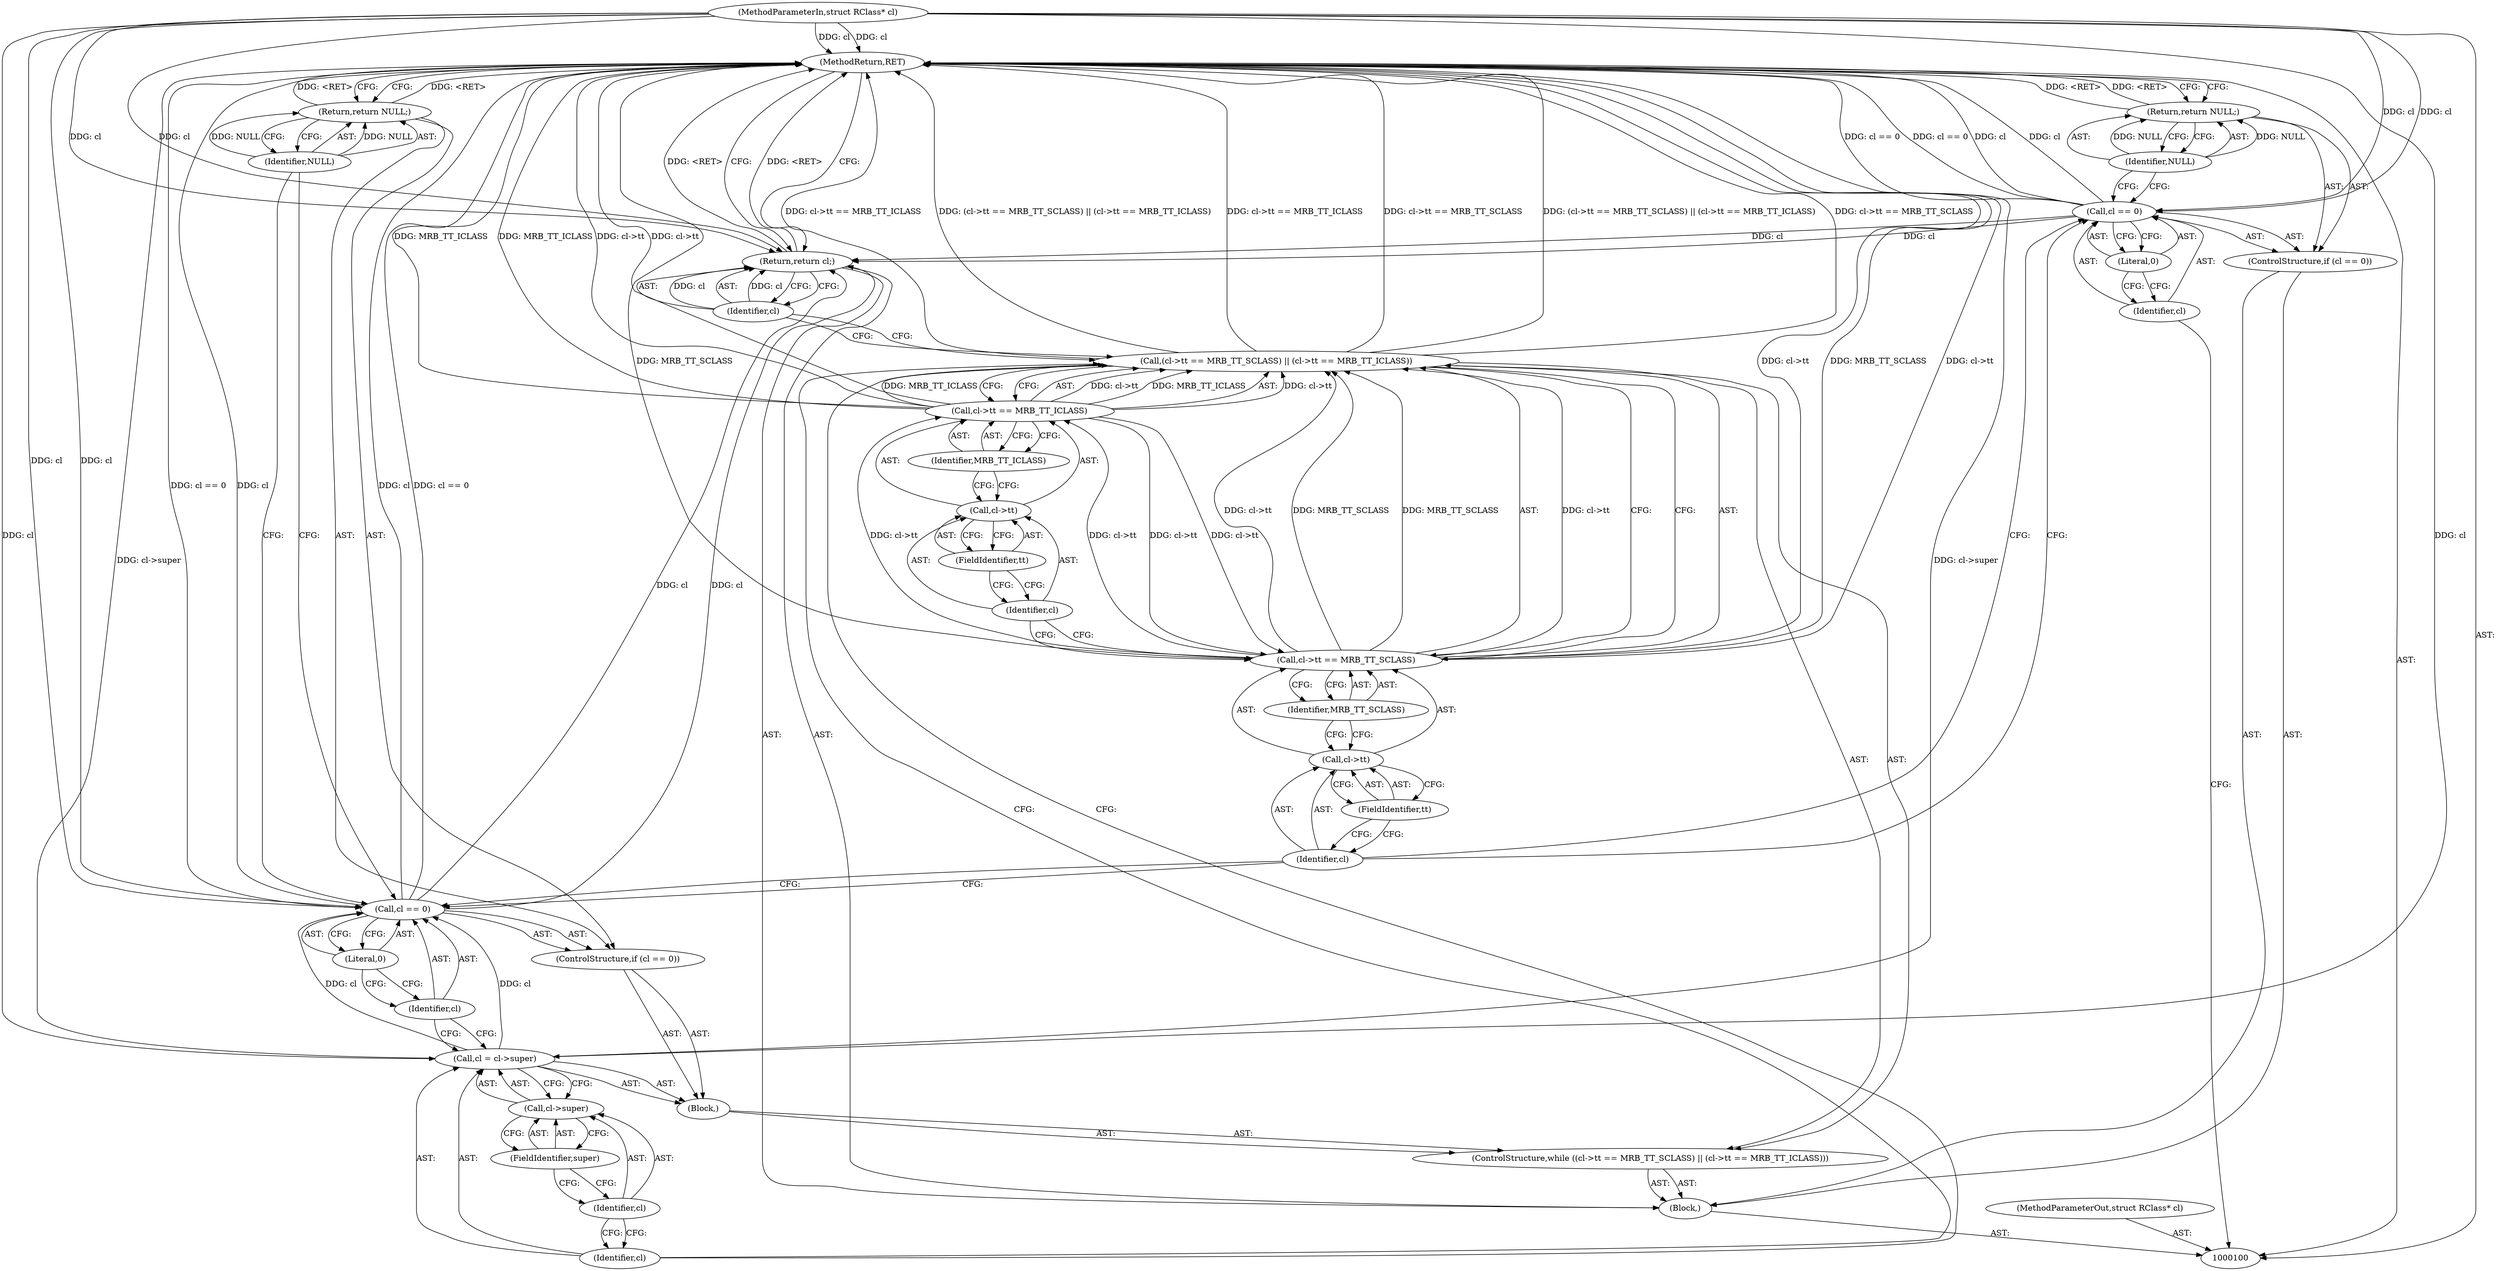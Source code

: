digraph "0_mruby_faa4eaf6803bd11669bc324b4c34e7162286bfa3" {
"1000135" [label="(MethodReturn,RET)"];
"1000101" [label="(MethodParameterIn,struct RClass* cl)"];
"1000161" [label="(MethodParameterOut,struct RClass* cl)"];
"1000102" [label="(Block,)"];
"1000106" [label="(Literal,0)"];
"1000107" [label="(Return,return NULL;)"];
"1000103" [label="(ControlStructure,if (cl == 0))"];
"1000108" [label="(Identifier,NULL)"];
"1000104" [label="(Call,cl == 0)"];
"1000105" [label="(Identifier,cl)"];
"1000110" [label="(Call,(cl->tt == MRB_TT_SCLASS) || (cl->tt == MRB_TT_ICLASS))"];
"1000111" [label="(Call,cl->tt == MRB_TT_SCLASS)"];
"1000112" [label="(Call,cl->tt)"];
"1000113" [label="(Identifier,cl)"];
"1000114" [label="(FieldIdentifier,tt)"];
"1000115" [label="(Identifier,MRB_TT_SCLASS)"];
"1000109" [label="(ControlStructure,while ((cl->tt == MRB_TT_SCLASS) || (cl->tt == MRB_TT_ICLASS)))"];
"1000116" [label="(Call,cl->tt == MRB_TT_ICLASS)"];
"1000117" [label="(Call,cl->tt)"];
"1000118" [label="(Identifier,cl)"];
"1000119" [label="(FieldIdentifier,tt)"];
"1000120" [label="(Identifier,MRB_TT_ICLASS)"];
"1000121" [label="(Block,)"];
"1000124" [label="(Call,cl->super)"];
"1000125" [label="(Identifier,cl)"];
"1000126" [label="(FieldIdentifier,super)"];
"1000122" [label="(Call,cl = cl->super)"];
"1000123" [label="(Identifier,cl)"];
"1000130" [label="(Literal,0)"];
"1000131" [label="(Return,return NULL;)"];
"1000132" [label="(Identifier,NULL)"];
"1000127" [label="(ControlStructure,if (cl == 0))"];
"1000128" [label="(Call,cl == 0)"];
"1000129" [label="(Identifier,cl)"];
"1000134" [label="(Identifier,cl)"];
"1000133" [label="(Return,return cl;)"];
"1000135" -> "1000100"  [label="AST: "];
"1000135" -> "1000107"  [label="CFG: "];
"1000135" -> "1000131"  [label="CFG: "];
"1000135" -> "1000133"  [label="CFG: "];
"1000116" -> "1000135"  [label="DDG: cl->tt"];
"1000116" -> "1000135"  [label="DDG: MRB_TT_ICLASS"];
"1000104" -> "1000135"  [label="DDG: cl == 0"];
"1000104" -> "1000135"  [label="DDG: cl"];
"1000128" -> "1000135"  [label="DDG: cl"];
"1000128" -> "1000135"  [label="DDG: cl == 0"];
"1000111" -> "1000135"  [label="DDG: MRB_TT_SCLASS"];
"1000111" -> "1000135"  [label="DDG: cl->tt"];
"1000122" -> "1000135"  [label="DDG: cl->super"];
"1000101" -> "1000135"  [label="DDG: cl"];
"1000110" -> "1000135"  [label="DDG: (cl->tt == MRB_TT_SCLASS) || (cl->tt == MRB_TT_ICLASS)"];
"1000110" -> "1000135"  [label="DDG: cl->tt == MRB_TT_SCLASS"];
"1000110" -> "1000135"  [label="DDG: cl->tt == MRB_TT_ICLASS"];
"1000133" -> "1000135"  [label="DDG: <RET>"];
"1000131" -> "1000135"  [label="DDG: <RET>"];
"1000107" -> "1000135"  [label="DDG: <RET>"];
"1000101" -> "1000100"  [label="AST: "];
"1000101" -> "1000135"  [label="DDG: cl"];
"1000101" -> "1000104"  [label="DDG: cl"];
"1000101" -> "1000122"  [label="DDG: cl"];
"1000101" -> "1000128"  [label="DDG: cl"];
"1000101" -> "1000133"  [label="DDG: cl"];
"1000161" -> "1000100"  [label="AST: "];
"1000102" -> "1000100"  [label="AST: "];
"1000103" -> "1000102"  [label="AST: "];
"1000109" -> "1000102"  [label="AST: "];
"1000133" -> "1000102"  [label="AST: "];
"1000106" -> "1000104"  [label="AST: "];
"1000106" -> "1000105"  [label="CFG: "];
"1000104" -> "1000106"  [label="CFG: "];
"1000107" -> "1000103"  [label="AST: "];
"1000107" -> "1000108"  [label="CFG: "];
"1000108" -> "1000107"  [label="AST: "];
"1000135" -> "1000107"  [label="CFG: "];
"1000107" -> "1000135"  [label="DDG: <RET>"];
"1000108" -> "1000107"  [label="DDG: NULL"];
"1000103" -> "1000102"  [label="AST: "];
"1000104" -> "1000103"  [label="AST: "];
"1000107" -> "1000103"  [label="AST: "];
"1000108" -> "1000107"  [label="AST: "];
"1000108" -> "1000104"  [label="CFG: "];
"1000107" -> "1000108"  [label="CFG: "];
"1000108" -> "1000107"  [label="DDG: NULL"];
"1000104" -> "1000103"  [label="AST: "];
"1000104" -> "1000106"  [label="CFG: "];
"1000105" -> "1000104"  [label="AST: "];
"1000106" -> "1000104"  [label="AST: "];
"1000108" -> "1000104"  [label="CFG: "];
"1000113" -> "1000104"  [label="CFG: "];
"1000104" -> "1000135"  [label="DDG: cl == 0"];
"1000104" -> "1000135"  [label="DDG: cl"];
"1000101" -> "1000104"  [label="DDG: cl"];
"1000104" -> "1000133"  [label="DDG: cl"];
"1000105" -> "1000104"  [label="AST: "];
"1000105" -> "1000100"  [label="CFG: "];
"1000106" -> "1000105"  [label="CFG: "];
"1000110" -> "1000109"  [label="AST: "];
"1000110" -> "1000111"  [label="CFG: "];
"1000110" -> "1000116"  [label="CFG: "];
"1000111" -> "1000110"  [label="AST: "];
"1000116" -> "1000110"  [label="AST: "];
"1000123" -> "1000110"  [label="CFG: "];
"1000134" -> "1000110"  [label="CFG: "];
"1000110" -> "1000135"  [label="DDG: (cl->tt == MRB_TT_SCLASS) || (cl->tt == MRB_TT_ICLASS)"];
"1000110" -> "1000135"  [label="DDG: cl->tt == MRB_TT_SCLASS"];
"1000110" -> "1000135"  [label="DDG: cl->tt == MRB_TT_ICLASS"];
"1000111" -> "1000110"  [label="DDG: cl->tt"];
"1000111" -> "1000110"  [label="DDG: MRB_TT_SCLASS"];
"1000116" -> "1000110"  [label="DDG: cl->tt"];
"1000116" -> "1000110"  [label="DDG: MRB_TT_ICLASS"];
"1000111" -> "1000110"  [label="AST: "];
"1000111" -> "1000115"  [label="CFG: "];
"1000112" -> "1000111"  [label="AST: "];
"1000115" -> "1000111"  [label="AST: "];
"1000118" -> "1000111"  [label="CFG: "];
"1000110" -> "1000111"  [label="CFG: "];
"1000111" -> "1000135"  [label="DDG: MRB_TT_SCLASS"];
"1000111" -> "1000135"  [label="DDG: cl->tt"];
"1000111" -> "1000110"  [label="DDG: cl->tt"];
"1000111" -> "1000110"  [label="DDG: MRB_TT_SCLASS"];
"1000116" -> "1000111"  [label="DDG: cl->tt"];
"1000111" -> "1000116"  [label="DDG: cl->tt"];
"1000112" -> "1000111"  [label="AST: "];
"1000112" -> "1000114"  [label="CFG: "];
"1000113" -> "1000112"  [label="AST: "];
"1000114" -> "1000112"  [label="AST: "];
"1000115" -> "1000112"  [label="CFG: "];
"1000113" -> "1000112"  [label="AST: "];
"1000113" -> "1000128"  [label="CFG: "];
"1000113" -> "1000104"  [label="CFG: "];
"1000114" -> "1000113"  [label="CFG: "];
"1000114" -> "1000112"  [label="AST: "];
"1000114" -> "1000113"  [label="CFG: "];
"1000112" -> "1000114"  [label="CFG: "];
"1000115" -> "1000111"  [label="AST: "];
"1000115" -> "1000112"  [label="CFG: "];
"1000111" -> "1000115"  [label="CFG: "];
"1000109" -> "1000102"  [label="AST: "];
"1000110" -> "1000109"  [label="AST: "];
"1000121" -> "1000109"  [label="AST: "];
"1000116" -> "1000110"  [label="AST: "];
"1000116" -> "1000120"  [label="CFG: "];
"1000117" -> "1000116"  [label="AST: "];
"1000120" -> "1000116"  [label="AST: "];
"1000110" -> "1000116"  [label="CFG: "];
"1000116" -> "1000135"  [label="DDG: cl->tt"];
"1000116" -> "1000135"  [label="DDG: MRB_TT_ICLASS"];
"1000116" -> "1000111"  [label="DDG: cl->tt"];
"1000116" -> "1000110"  [label="DDG: cl->tt"];
"1000116" -> "1000110"  [label="DDG: MRB_TT_ICLASS"];
"1000111" -> "1000116"  [label="DDG: cl->tt"];
"1000117" -> "1000116"  [label="AST: "];
"1000117" -> "1000119"  [label="CFG: "];
"1000118" -> "1000117"  [label="AST: "];
"1000119" -> "1000117"  [label="AST: "];
"1000120" -> "1000117"  [label="CFG: "];
"1000118" -> "1000117"  [label="AST: "];
"1000118" -> "1000111"  [label="CFG: "];
"1000119" -> "1000118"  [label="CFG: "];
"1000119" -> "1000117"  [label="AST: "];
"1000119" -> "1000118"  [label="CFG: "];
"1000117" -> "1000119"  [label="CFG: "];
"1000120" -> "1000116"  [label="AST: "];
"1000120" -> "1000117"  [label="CFG: "];
"1000116" -> "1000120"  [label="CFG: "];
"1000121" -> "1000109"  [label="AST: "];
"1000122" -> "1000121"  [label="AST: "];
"1000127" -> "1000121"  [label="AST: "];
"1000124" -> "1000122"  [label="AST: "];
"1000124" -> "1000126"  [label="CFG: "];
"1000125" -> "1000124"  [label="AST: "];
"1000126" -> "1000124"  [label="AST: "];
"1000122" -> "1000124"  [label="CFG: "];
"1000125" -> "1000124"  [label="AST: "];
"1000125" -> "1000123"  [label="CFG: "];
"1000126" -> "1000125"  [label="CFG: "];
"1000126" -> "1000124"  [label="AST: "];
"1000126" -> "1000125"  [label="CFG: "];
"1000124" -> "1000126"  [label="CFG: "];
"1000122" -> "1000121"  [label="AST: "];
"1000122" -> "1000124"  [label="CFG: "];
"1000123" -> "1000122"  [label="AST: "];
"1000124" -> "1000122"  [label="AST: "];
"1000129" -> "1000122"  [label="CFG: "];
"1000122" -> "1000135"  [label="DDG: cl->super"];
"1000101" -> "1000122"  [label="DDG: cl"];
"1000122" -> "1000128"  [label="DDG: cl"];
"1000123" -> "1000122"  [label="AST: "];
"1000123" -> "1000110"  [label="CFG: "];
"1000125" -> "1000123"  [label="CFG: "];
"1000130" -> "1000128"  [label="AST: "];
"1000130" -> "1000129"  [label="CFG: "];
"1000128" -> "1000130"  [label="CFG: "];
"1000131" -> "1000127"  [label="AST: "];
"1000131" -> "1000132"  [label="CFG: "];
"1000132" -> "1000131"  [label="AST: "];
"1000135" -> "1000131"  [label="CFG: "];
"1000131" -> "1000135"  [label="DDG: <RET>"];
"1000132" -> "1000131"  [label="DDG: NULL"];
"1000132" -> "1000131"  [label="AST: "];
"1000132" -> "1000128"  [label="CFG: "];
"1000131" -> "1000132"  [label="CFG: "];
"1000132" -> "1000131"  [label="DDG: NULL"];
"1000127" -> "1000121"  [label="AST: "];
"1000128" -> "1000127"  [label="AST: "];
"1000131" -> "1000127"  [label="AST: "];
"1000128" -> "1000127"  [label="AST: "];
"1000128" -> "1000130"  [label="CFG: "];
"1000129" -> "1000128"  [label="AST: "];
"1000130" -> "1000128"  [label="AST: "];
"1000113" -> "1000128"  [label="CFG: "];
"1000132" -> "1000128"  [label="CFG: "];
"1000128" -> "1000135"  [label="DDG: cl"];
"1000128" -> "1000135"  [label="DDG: cl == 0"];
"1000122" -> "1000128"  [label="DDG: cl"];
"1000101" -> "1000128"  [label="DDG: cl"];
"1000128" -> "1000133"  [label="DDG: cl"];
"1000129" -> "1000128"  [label="AST: "];
"1000129" -> "1000122"  [label="CFG: "];
"1000130" -> "1000129"  [label="CFG: "];
"1000134" -> "1000133"  [label="AST: "];
"1000134" -> "1000110"  [label="CFG: "];
"1000133" -> "1000134"  [label="CFG: "];
"1000134" -> "1000133"  [label="DDG: cl"];
"1000133" -> "1000102"  [label="AST: "];
"1000133" -> "1000134"  [label="CFG: "];
"1000134" -> "1000133"  [label="AST: "];
"1000135" -> "1000133"  [label="CFG: "];
"1000133" -> "1000135"  [label="DDG: <RET>"];
"1000134" -> "1000133"  [label="DDG: cl"];
"1000104" -> "1000133"  [label="DDG: cl"];
"1000128" -> "1000133"  [label="DDG: cl"];
"1000101" -> "1000133"  [label="DDG: cl"];
}
